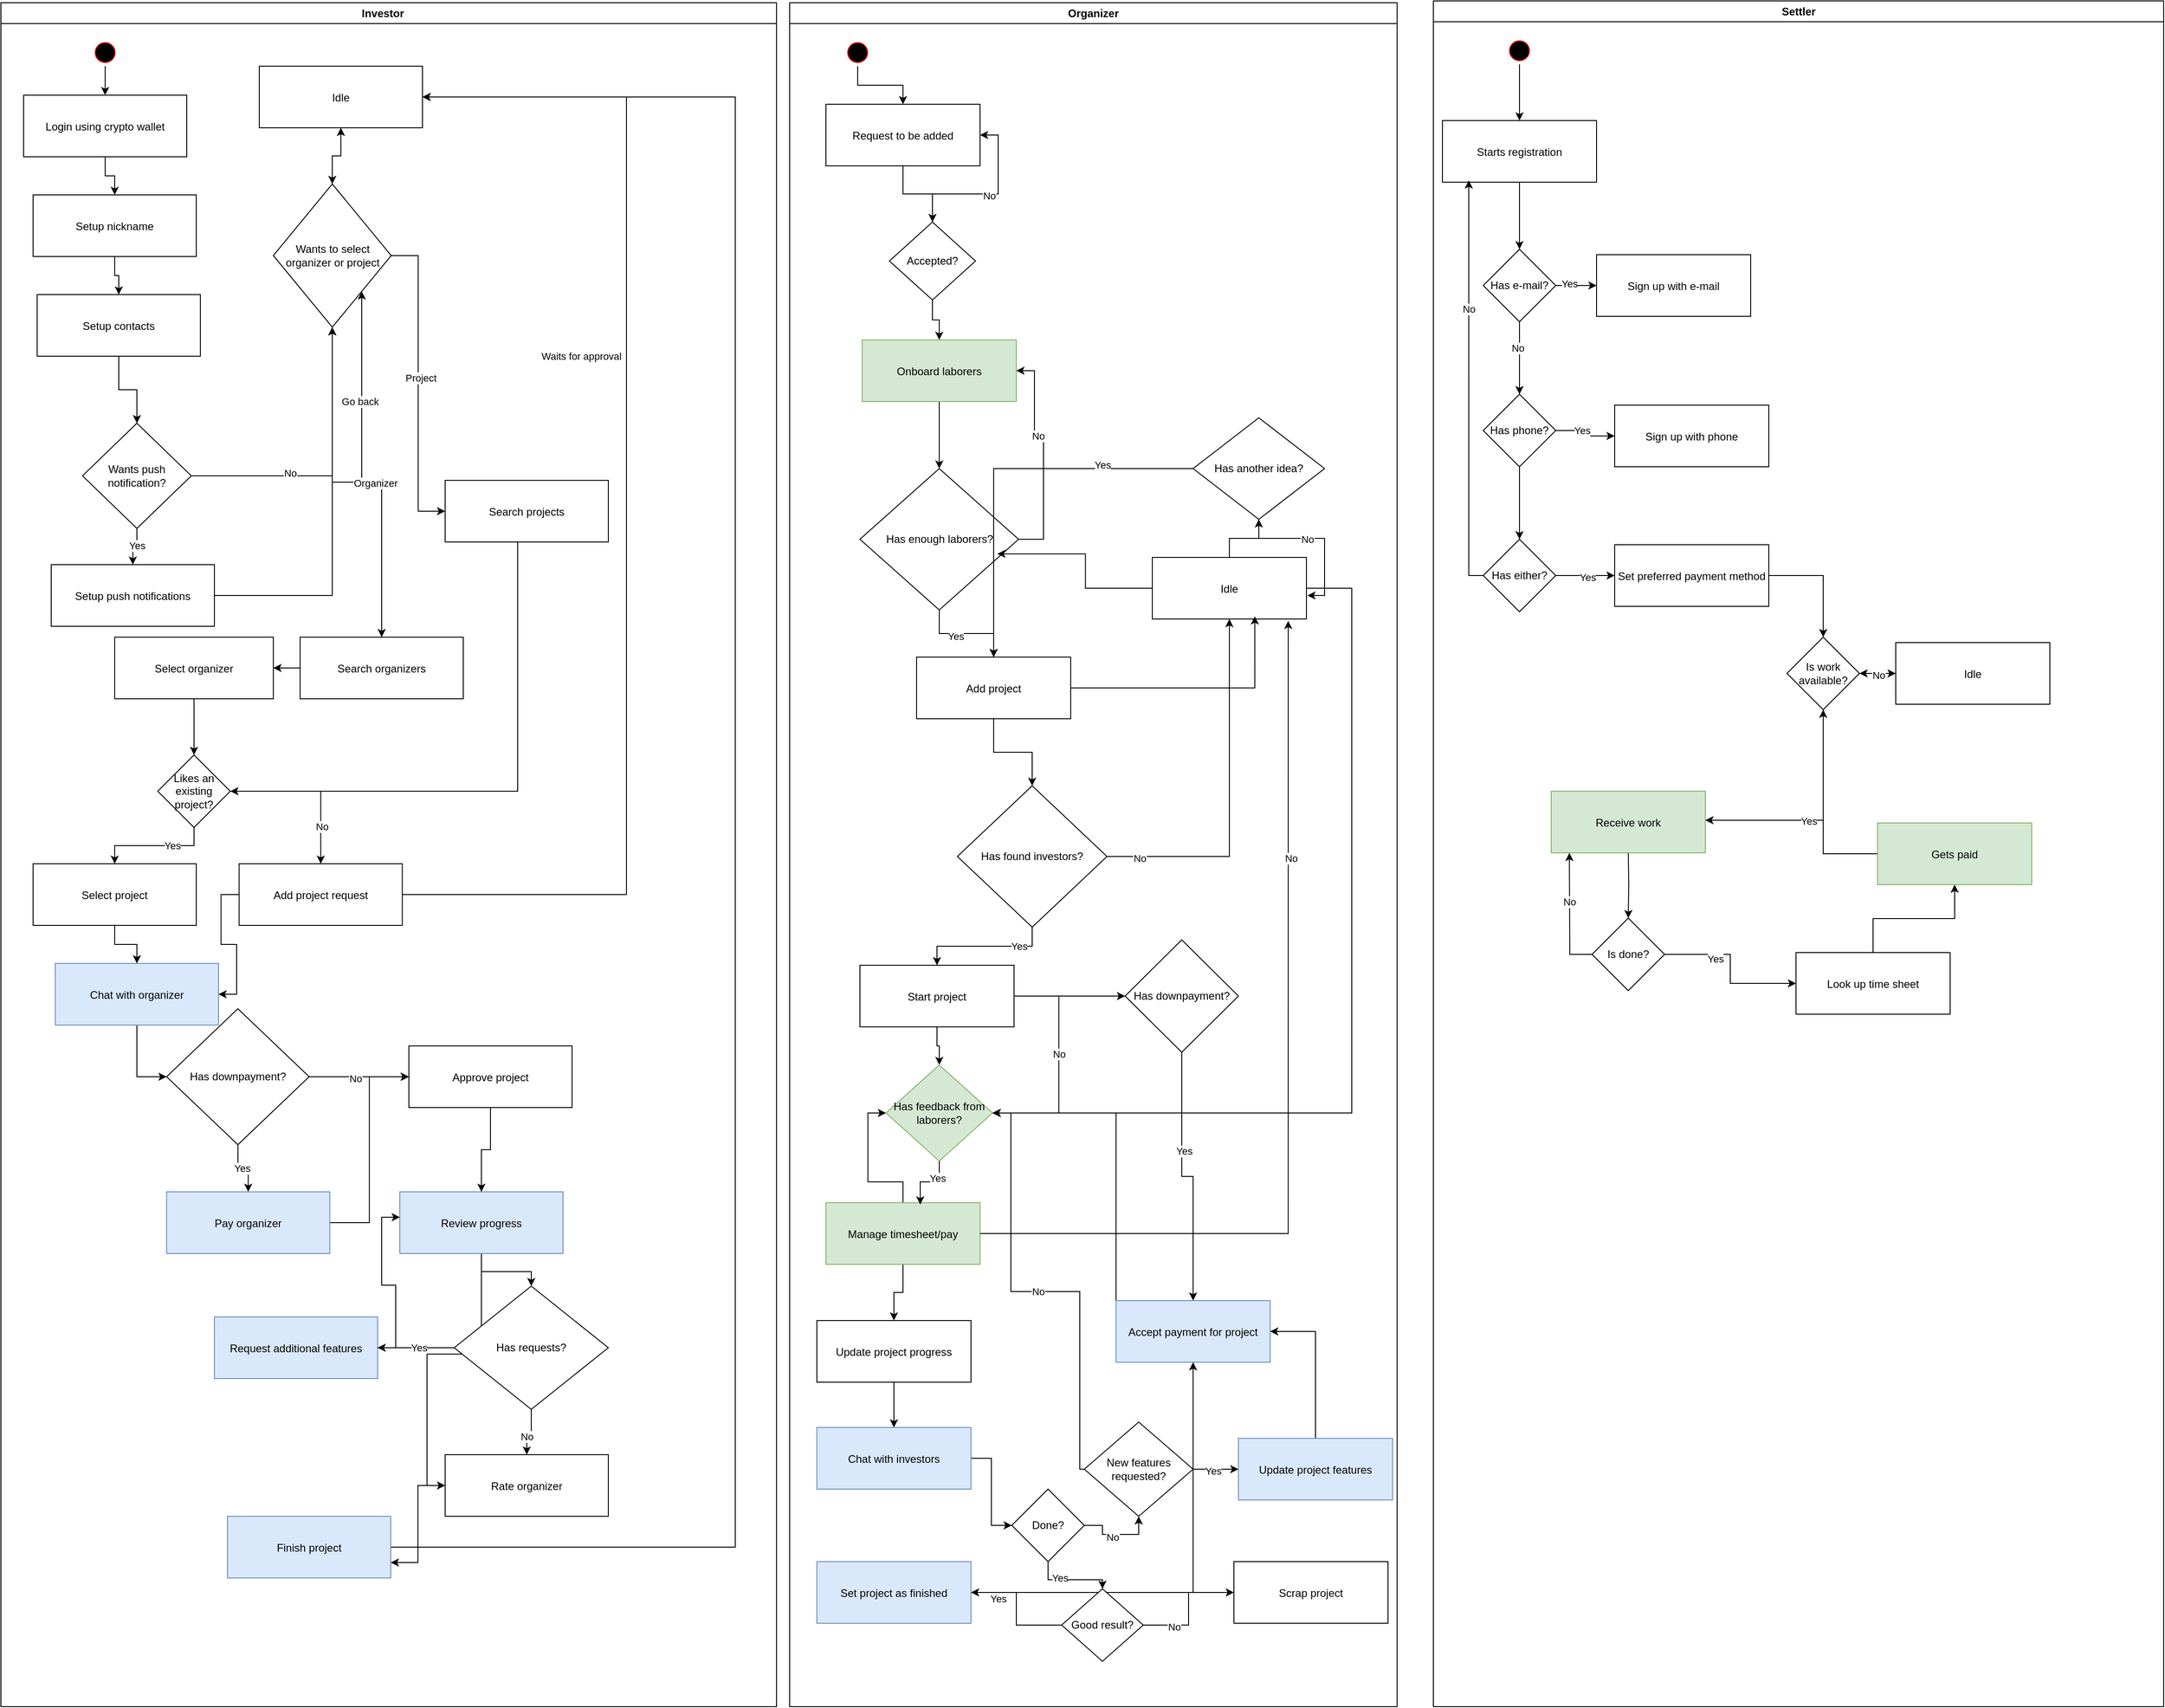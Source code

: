 <mxfile version="24.7.16">
  <diagram name="Page-1" id="e7e014a7-5840-1c2e-5031-d8a46d1fe8dd">
    <mxGraphModel dx="3354" dy="1901" grid="1" gridSize="10" guides="1" tooltips="1" connect="1" arrows="1" fold="1" page="1" pageScale="1" pageWidth="1920" pageHeight="1200" background="none" math="0" shadow="0">
      <root>
        <mxCell id="0" />
        <mxCell id="1" parent="0" />
        <mxCell id="2" value="Investor    " style="swimlane;whiteSpace=wrap" parent="1" vertex="1">
          <mxGeometry x="40" y="130" width="855.5" height="1880" as="geometry" />
        </mxCell>
        <mxCell id="VlkPv9jspcL5AIq_9kxq-81" style="edgeStyle=orthogonalEdgeStyle;rounded=0;orthogonalLoop=1;jettySize=auto;html=1;" edge="1" parent="2" source="5" target="VlkPv9jspcL5AIq_9kxq-46">
          <mxGeometry relative="1" as="geometry" />
        </mxCell>
        <mxCell id="5" value="" style="ellipse;shape=startState;fillColor=#000000;strokeColor=#ff0000;" parent="2" vertex="1">
          <mxGeometry x="100" y="40" width="30" height="30" as="geometry" />
        </mxCell>
        <mxCell id="VlkPv9jspcL5AIq_9kxq-82" style="edgeStyle=orthogonalEdgeStyle;rounded=0;orthogonalLoop=1;jettySize=auto;html=1;" edge="1" parent="2" source="VlkPv9jspcL5AIq_9kxq-46" target="VlkPv9jspcL5AIq_9kxq-47">
          <mxGeometry relative="1" as="geometry" />
        </mxCell>
        <mxCell id="VlkPv9jspcL5AIq_9kxq-46" value="Login using crypto wallet" style="" vertex="1" parent="2">
          <mxGeometry x="25" y="102" width="180" height="68" as="geometry" />
        </mxCell>
        <mxCell id="VlkPv9jspcL5AIq_9kxq-83" style="edgeStyle=orthogonalEdgeStyle;rounded=0;orthogonalLoop=1;jettySize=auto;html=1;" edge="1" parent="2" source="VlkPv9jspcL5AIq_9kxq-47" target="VlkPv9jspcL5AIq_9kxq-48">
          <mxGeometry relative="1" as="geometry" />
        </mxCell>
        <mxCell id="VlkPv9jspcL5AIq_9kxq-47" value="Setup nickname" style="" vertex="1" parent="2">
          <mxGeometry x="35.5" y="212" width="180" height="68" as="geometry" />
        </mxCell>
        <mxCell id="VlkPv9jspcL5AIq_9kxq-85" value="" style="edgeStyle=orthogonalEdgeStyle;rounded=0;orthogonalLoop=1;jettySize=auto;html=1;" edge="1" parent="2" source="VlkPv9jspcL5AIq_9kxq-48" target="VlkPv9jspcL5AIq_9kxq-84">
          <mxGeometry relative="1" as="geometry" />
        </mxCell>
        <mxCell id="VlkPv9jspcL5AIq_9kxq-48" value="Setup contacts" style="" vertex="1" parent="2">
          <mxGeometry x="40" y="322" width="180" height="68" as="geometry" />
        </mxCell>
        <mxCell id="VlkPv9jspcL5AIq_9kxq-103" style="edgeStyle=orthogonalEdgeStyle;rounded=0;orthogonalLoop=1;jettySize=auto;html=1;" edge="1" parent="2" source="VlkPv9jspcL5AIq_9kxq-49" target="VlkPv9jspcL5AIq_9kxq-88">
          <mxGeometry relative="1" as="geometry" />
        </mxCell>
        <mxCell id="VlkPv9jspcL5AIq_9kxq-49" value="Setup push notifications" style="" vertex="1" parent="2">
          <mxGeometry x="55.5" y="620" width="180" height="68" as="geometry" />
        </mxCell>
        <mxCell id="VlkPv9jspcL5AIq_9kxq-93" style="edgeStyle=orthogonalEdgeStyle;rounded=0;orthogonalLoop=1;jettySize=auto;html=1;entryX=1;entryY=1;entryDx=0;entryDy=0;" edge="1" parent="2" source="VlkPv9jspcL5AIq_9kxq-50" target="VlkPv9jspcL5AIq_9kxq-88">
          <mxGeometry relative="1" as="geometry" />
        </mxCell>
        <mxCell id="VlkPv9jspcL5AIq_9kxq-94" value="Go back" style="edgeLabel;html=1;align=center;verticalAlign=middle;resizable=0;points=[];" vertex="1" connectable="0" parent="VlkPv9jspcL5AIq_9kxq-93">
          <mxGeometry x="0.402" y="3" relative="1" as="geometry">
            <mxPoint x="1" y="1" as="offset" />
          </mxGeometry>
        </mxCell>
        <mxCell id="VlkPv9jspcL5AIq_9kxq-97" style="edgeStyle=orthogonalEdgeStyle;rounded=0;orthogonalLoop=1;jettySize=auto;html=1;" edge="1" parent="2" source="VlkPv9jspcL5AIq_9kxq-50" target="VlkPv9jspcL5AIq_9kxq-51">
          <mxGeometry relative="1" as="geometry" />
        </mxCell>
        <mxCell id="VlkPv9jspcL5AIq_9kxq-50" value="Search organizers" style="" vertex="1" parent="2">
          <mxGeometry x="330" y="700" width="180" height="68" as="geometry" />
        </mxCell>
        <mxCell id="VlkPv9jspcL5AIq_9kxq-111" value="" style="edgeStyle=orthogonalEdgeStyle;rounded=0;orthogonalLoop=1;jettySize=auto;html=1;" edge="1" parent="2" source="VlkPv9jspcL5AIq_9kxq-51" target="VlkPv9jspcL5AIq_9kxq-110">
          <mxGeometry relative="1" as="geometry" />
        </mxCell>
        <mxCell id="VlkPv9jspcL5AIq_9kxq-51" value="Select organizer" style="" vertex="1" parent="2">
          <mxGeometry x="125.5" y="700" width="175" height="68" as="geometry" />
        </mxCell>
        <mxCell id="VlkPv9jspcL5AIq_9kxq-113" style="edgeStyle=orthogonalEdgeStyle;rounded=0;orthogonalLoop=1;jettySize=auto;html=1;entryX=1;entryY=0.5;entryDx=0;entryDy=0;" edge="1" parent="2" source="VlkPv9jspcL5AIq_9kxq-52" target="VlkPv9jspcL5AIq_9kxq-110">
          <mxGeometry relative="1" as="geometry">
            <Array as="points">
              <mxPoint x="570" y="870" />
            </Array>
          </mxGeometry>
        </mxCell>
        <mxCell id="VlkPv9jspcL5AIq_9kxq-52" value="Search projects" style="" vertex="1" parent="2">
          <mxGeometry x="490" y="527" width="180" height="68" as="geometry" />
        </mxCell>
        <mxCell id="VlkPv9jspcL5AIq_9kxq-118" style="edgeStyle=orthogonalEdgeStyle;rounded=0;orthogonalLoop=1;jettySize=auto;html=1;entryX=1;entryY=0.5;entryDx=0;entryDy=0;" edge="1" parent="2" source="VlkPv9jspcL5AIq_9kxq-53" target="VlkPv9jspcL5AIq_9kxq-107">
          <mxGeometry relative="1" as="geometry">
            <Array as="points">
              <mxPoint x="690" y="984" />
              <mxPoint x="690" y="104" />
            </Array>
          </mxGeometry>
        </mxCell>
        <mxCell id="VlkPv9jspcL5AIq_9kxq-119" value="Waits for approval" style="edgeLabel;html=1;align=center;verticalAlign=middle;resizable=0;points=[];" vertex="1" connectable="0" parent="VlkPv9jspcL5AIq_9kxq-118">
          <mxGeometry x="0.246" y="3" relative="1" as="geometry">
            <mxPoint x="-47" y="1" as="offset" />
          </mxGeometry>
        </mxCell>
        <mxCell id="VlkPv9jspcL5AIq_9kxq-130" style="edgeStyle=orthogonalEdgeStyle;rounded=0;orthogonalLoop=1;jettySize=auto;html=1;entryX=1;entryY=0.5;entryDx=0;entryDy=0;" edge="1" parent="2" source="VlkPv9jspcL5AIq_9kxq-53" target="VlkPv9jspcL5AIq_9kxq-54">
          <mxGeometry relative="1" as="geometry" />
        </mxCell>
        <mxCell id="VlkPv9jspcL5AIq_9kxq-53" value="Add project request" style="" vertex="1" parent="2">
          <mxGeometry x="262.75" y="950" width="180" height="68" as="geometry" />
        </mxCell>
        <mxCell id="VlkPv9jspcL5AIq_9kxq-131" style="edgeStyle=orthogonalEdgeStyle;rounded=0;orthogonalLoop=1;jettySize=auto;html=1;entryX=0;entryY=0.5;entryDx=0;entryDy=0;" edge="1" parent="2" source="VlkPv9jspcL5AIq_9kxq-54" target="VlkPv9jspcL5AIq_9kxq-120">
          <mxGeometry relative="1" as="geometry" />
        </mxCell>
        <mxCell id="VlkPv9jspcL5AIq_9kxq-54" value="Chat with organizer" style="fillColor=#dae8fc;strokeColor=#6c8ebf;" vertex="1" parent="2">
          <mxGeometry x="60" y="1060" width="180" height="68" as="geometry" />
        </mxCell>
        <mxCell id="VlkPv9jspcL5AIq_9kxq-127" style="edgeStyle=orthogonalEdgeStyle;rounded=0;orthogonalLoop=1;jettySize=auto;html=1;entryX=0;entryY=0.5;entryDx=0;entryDy=0;" edge="1" parent="2" source="VlkPv9jspcL5AIq_9kxq-55" target="VlkPv9jspcL5AIq_9kxq-124">
          <mxGeometry relative="1" as="geometry" />
        </mxCell>
        <mxCell id="VlkPv9jspcL5AIq_9kxq-55" value="Pay organizer" style="fillColor=#dae8fc;strokeColor=#6c8ebf;" vertex="1" parent="2">
          <mxGeometry x="182.75" y="1312" width="180" height="68" as="geometry" />
        </mxCell>
        <mxCell id="VlkPv9jspcL5AIq_9kxq-135" value="" style="edgeStyle=orthogonalEdgeStyle;rounded=0;orthogonalLoop=1;jettySize=auto;html=1;" edge="1" parent="2" source="VlkPv9jspcL5AIq_9kxq-56" target="VlkPv9jspcL5AIq_9kxq-134">
          <mxGeometry relative="1" as="geometry" />
        </mxCell>
        <mxCell id="VlkPv9jspcL5AIq_9kxq-143" style="edgeStyle=orthogonalEdgeStyle;rounded=0;orthogonalLoop=1;jettySize=auto;html=1;entryX=0;entryY=0.5;entryDx=0;entryDy=0;" edge="1" parent="2" source="VlkPv9jspcL5AIq_9kxq-56" target="VlkPv9jspcL5AIq_9kxq-57">
          <mxGeometry relative="1" as="geometry" />
        </mxCell>
        <mxCell id="VlkPv9jspcL5AIq_9kxq-56" value="Review progress" style="fillColor=#dae8fc;strokeColor=#6c8ebf;" vertex="1" parent="2">
          <mxGeometry x="440" y="1312" width="180" height="68" as="geometry" />
        </mxCell>
        <mxCell id="VlkPv9jspcL5AIq_9kxq-145" style="edgeStyle=orthogonalEdgeStyle;rounded=0;orthogonalLoop=1;jettySize=auto;html=1;entryX=1;entryY=0.75;entryDx=0;entryDy=0;" edge="1" parent="2" source="VlkPv9jspcL5AIq_9kxq-57" target="VlkPv9jspcL5AIq_9kxq-144">
          <mxGeometry relative="1" as="geometry" />
        </mxCell>
        <mxCell id="VlkPv9jspcL5AIq_9kxq-57" value="Rate organizer" style="" vertex="1" parent="2">
          <mxGeometry x="490" y="1602" width="180" height="68" as="geometry" />
        </mxCell>
        <mxCell id="VlkPv9jspcL5AIq_9kxq-129" style="edgeStyle=orthogonalEdgeStyle;rounded=0;orthogonalLoop=1;jettySize=auto;html=1;" edge="1" parent="2" source="VlkPv9jspcL5AIq_9kxq-58" target="VlkPv9jspcL5AIq_9kxq-54">
          <mxGeometry relative="1" as="geometry" />
        </mxCell>
        <mxCell id="VlkPv9jspcL5AIq_9kxq-58" value="Select project" style="" vertex="1" parent="2">
          <mxGeometry x="35.5" y="950" width="180" height="68" as="geometry" />
        </mxCell>
        <mxCell id="VlkPv9jspcL5AIq_9kxq-59" value="Request additional features" style="fillColor=#dae8fc;strokeColor=#6c8ebf;" vertex="1" parent="2">
          <mxGeometry x="235.5" y="1450" width="180" height="68" as="geometry" />
        </mxCell>
        <mxCell id="VlkPv9jspcL5AIq_9kxq-86" style="edgeStyle=orthogonalEdgeStyle;rounded=0;orthogonalLoop=1;jettySize=auto;html=1;" edge="1" parent="2" source="VlkPv9jspcL5AIq_9kxq-84" target="VlkPv9jspcL5AIq_9kxq-49">
          <mxGeometry relative="1" as="geometry" />
        </mxCell>
        <mxCell id="VlkPv9jspcL5AIq_9kxq-87" value="Yes" style="edgeLabel;html=1;align=center;verticalAlign=middle;resizable=0;points=[];" vertex="1" connectable="0" parent="VlkPv9jspcL5AIq_9kxq-86">
          <mxGeometry x="-0.146" relative="1" as="geometry">
            <mxPoint as="offset" />
          </mxGeometry>
        </mxCell>
        <mxCell id="VlkPv9jspcL5AIq_9kxq-89" value="" style="edgeStyle=orthogonalEdgeStyle;rounded=0;orthogonalLoop=1;jettySize=auto;html=1;" edge="1" parent="2" source="VlkPv9jspcL5AIq_9kxq-84" target="VlkPv9jspcL5AIq_9kxq-88">
          <mxGeometry relative="1" as="geometry" />
        </mxCell>
        <mxCell id="VlkPv9jspcL5AIq_9kxq-90" value="No" style="edgeLabel;html=1;align=center;verticalAlign=middle;resizable=0;points=[];" vertex="1" connectable="0" parent="VlkPv9jspcL5AIq_9kxq-89">
          <mxGeometry x="-0.32" y="3" relative="1" as="geometry">
            <mxPoint as="offset" />
          </mxGeometry>
        </mxCell>
        <mxCell id="VlkPv9jspcL5AIq_9kxq-84" value="Wants push notification?" style="rhombus;whiteSpace=wrap;html=1;" vertex="1" parent="2">
          <mxGeometry x="90" y="464" width="120" height="116" as="geometry" />
        </mxCell>
        <mxCell id="VlkPv9jspcL5AIq_9kxq-91" style="edgeStyle=orthogonalEdgeStyle;rounded=0;orthogonalLoop=1;jettySize=auto;html=1;" edge="1" parent="2" source="VlkPv9jspcL5AIq_9kxq-88" target="VlkPv9jspcL5AIq_9kxq-50">
          <mxGeometry relative="1" as="geometry" />
        </mxCell>
        <mxCell id="VlkPv9jspcL5AIq_9kxq-92" value="Organizer" style="edgeLabel;html=1;align=center;verticalAlign=middle;resizable=0;points=[];" vertex="1" connectable="0" parent="VlkPv9jspcL5AIq_9kxq-91">
          <mxGeometry x="0.1" y="-1" relative="1" as="geometry">
            <mxPoint as="offset" />
          </mxGeometry>
        </mxCell>
        <mxCell id="VlkPv9jspcL5AIq_9kxq-95" style="edgeStyle=orthogonalEdgeStyle;rounded=0;orthogonalLoop=1;jettySize=auto;html=1;entryX=0;entryY=0.5;entryDx=0;entryDy=0;" edge="1" parent="2" source="VlkPv9jspcL5AIq_9kxq-88" target="VlkPv9jspcL5AIq_9kxq-52">
          <mxGeometry relative="1" as="geometry" />
        </mxCell>
        <mxCell id="VlkPv9jspcL5AIq_9kxq-96" value="Project" style="edgeLabel;html=1;align=center;verticalAlign=middle;resizable=0;points=[];" vertex="1" connectable="0" parent="VlkPv9jspcL5AIq_9kxq-95">
          <mxGeometry x="-0.04" y="2" relative="1" as="geometry">
            <mxPoint as="offset" />
          </mxGeometry>
        </mxCell>
        <mxCell id="VlkPv9jspcL5AIq_9kxq-108" style="edgeStyle=orthogonalEdgeStyle;rounded=0;orthogonalLoop=1;jettySize=auto;html=1;entryX=0.5;entryY=1;entryDx=0;entryDy=0;" edge="1" parent="2" source="VlkPv9jspcL5AIq_9kxq-88" target="VlkPv9jspcL5AIq_9kxq-107">
          <mxGeometry relative="1" as="geometry" />
        </mxCell>
        <mxCell id="VlkPv9jspcL5AIq_9kxq-88" value="Wants to select organizer or project" style="rhombus;whiteSpace=wrap;html=1;" vertex="1" parent="2">
          <mxGeometry x="300.5" y="200" width="130" height="158" as="geometry" />
        </mxCell>
        <mxCell id="VlkPv9jspcL5AIq_9kxq-109" style="edgeStyle=orthogonalEdgeStyle;rounded=0;orthogonalLoop=1;jettySize=auto;html=1;entryX=0.5;entryY=0;entryDx=0;entryDy=0;" edge="1" parent="2" source="VlkPv9jspcL5AIq_9kxq-107" target="VlkPv9jspcL5AIq_9kxq-88">
          <mxGeometry relative="1" as="geometry" />
        </mxCell>
        <mxCell id="VlkPv9jspcL5AIq_9kxq-107" value="Idle" style="" vertex="1" parent="2">
          <mxGeometry x="285" y="70" width="180" height="68" as="geometry" />
        </mxCell>
        <mxCell id="VlkPv9jspcL5AIq_9kxq-114" style="edgeStyle=orthogonalEdgeStyle;rounded=0;orthogonalLoop=1;jettySize=auto;html=1;" edge="1" parent="2" source="VlkPv9jspcL5AIq_9kxq-110" target="VlkPv9jspcL5AIq_9kxq-53">
          <mxGeometry relative="1" as="geometry" />
        </mxCell>
        <mxCell id="VlkPv9jspcL5AIq_9kxq-115" value="No" style="edgeLabel;html=1;align=center;verticalAlign=middle;resizable=0;points=[];" vertex="1" connectable="0" parent="VlkPv9jspcL5AIq_9kxq-114">
          <mxGeometry x="0.544" y="1" relative="1" as="geometry">
            <mxPoint as="offset" />
          </mxGeometry>
        </mxCell>
        <mxCell id="VlkPv9jspcL5AIq_9kxq-116" style="edgeStyle=orthogonalEdgeStyle;rounded=0;orthogonalLoop=1;jettySize=auto;html=1;" edge="1" parent="2" source="VlkPv9jspcL5AIq_9kxq-110" target="VlkPv9jspcL5AIq_9kxq-58">
          <mxGeometry relative="1" as="geometry" />
        </mxCell>
        <mxCell id="VlkPv9jspcL5AIq_9kxq-117" value="Yes" style="edgeLabel;html=1;align=center;verticalAlign=middle;resizable=0;points=[];" vertex="1" connectable="0" parent="VlkPv9jspcL5AIq_9kxq-116">
          <mxGeometry x="-0.31" relative="1" as="geometry">
            <mxPoint as="offset" />
          </mxGeometry>
        </mxCell>
        <mxCell id="VlkPv9jspcL5AIq_9kxq-110" value="Likes an existing project?" style="rhombus;whiteSpace=wrap;html=1;" vertex="1" parent="2">
          <mxGeometry x="173" y="830" width="80" height="80" as="geometry" />
        </mxCell>
        <mxCell id="VlkPv9jspcL5AIq_9kxq-122" style="edgeStyle=orthogonalEdgeStyle;rounded=0;orthogonalLoop=1;jettySize=auto;html=1;" edge="1" parent="2" source="VlkPv9jspcL5AIq_9kxq-120" target="VlkPv9jspcL5AIq_9kxq-55">
          <mxGeometry relative="1" as="geometry" />
        </mxCell>
        <mxCell id="VlkPv9jspcL5AIq_9kxq-123" value="Yes" style="edgeLabel;html=1;align=center;verticalAlign=middle;resizable=0;points=[];" vertex="1" connectable="0" parent="VlkPv9jspcL5AIq_9kxq-122">
          <mxGeometry x="-0.034" relative="1" as="geometry">
            <mxPoint as="offset" />
          </mxGeometry>
        </mxCell>
        <mxCell id="VlkPv9jspcL5AIq_9kxq-125" style="edgeStyle=orthogonalEdgeStyle;rounded=0;orthogonalLoop=1;jettySize=auto;html=1;" edge="1" parent="2" source="VlkPv9jspcL5AIq_9kxq-120" target="VlkPv9jspcL5AIq_9kxq-124">
          <mxGeometry relative="1" as="geometry" />
        </mxCell>
        <mxCell id="VlkPv9jspcL5AIq_9kxq-126" value="No" style="edgeLabel;html=1;align=center;verticalAlign=middle;resizable=0;points=[];" vertex="1" connectable="0" parent="VlkPv9jspcL5AIq_9kxq-125">
          <mxGeometry x="-0.075" y="-2" relative="1" as="geometry">
            <mxPoint as="offset" />
          </mxGeometry>
        </mxCell>
        <mxCell id="VlkPv9jspcL5AIq_9kxq-120" value="Has downpayment?" style="rhombus;whiteSpace=wrap;html=1;" vertex="1" parent="2">
          <mxGeometry x="182.75" y="1110" width="157.25" height="150" as="geometry" />
        </mxCell>
        <mxCell id="VlkPv9jspcL5AIq_9kxq-128" style="edgeStyle=orthogonalEdgeStyle;rounded=0;orthogonalLoop=1;jettySize=auto;html=1;entryX=0.5;entryY=0;entryDx=0;entryDy=0;" edge="1" parent="2" source="VlkPv9jspcL5AIq_9kxq-124" target="VlkPv9jspcL5AIq_9kxq-56">
          <mxGeometry relative="1" as="geometry" />
        </mxCell>
        <mxCell id="VlkPv9jspcL5AIq_9kxq-124" value="Approve project" style="" vertex="1" parent="2">
          <mxGeometry x="450" y="1151" width="180" height="68" as="geometry" />
        </mxCell>
        <mxCell id="VlkPv9jspcL5AIq_9kxq-136" style="edgeStyle=orthogonalEdgeStyle;rounded=0;orthogonalLoop=1;jettySize=auto;html=1;" edge="1" parent="2" source="VlkPv9jspcL5AIq_9kxq-134" target="VlkPv9jspcL5AIq_9kxq-59">
          <mxGeometry relative="1" as="geometry" />
        </mxCell>
        <mxCell id="VlkPv9jspcL5AIq_9kxq-137" value="Yes" style="edgeLabel;html=1;align=center;verticalAlign=middle;resizable=0;points=[];" vertex="1" connectable="0" parent="VlkPv9jspcL5AIq_9kxq-136">
          <mxGeometry x="-0.061" relative="1" as="geometry">
            <mxPoint as="offset" />
          </mxGeometry>
        </mxCell>
        <mxCell id="VlkPv9jspcL5AIq_9kxq-141" style="edgeStyle=orthogonalEdgeStyle;rounded=0;orthogonalLoop=1;jettySize=auto;html=1;" edge="1" parent="2" source="VlkPv9jspcL5AIq_9kxq-134" target="VlkPv9jspcL5AIq_9kxq-57">
          <mxGeometry relative="1" as="geometry" />
        </mxCell>
        <mxCell id="VlkPv9jspcL5AIq_9kxq-142" value="No" style="edgeLabel;html=1;align=center;verticalAlign=middle;resizable=0;points=[];" vertex="1" connectable="0" parent="VlkPv9jspcL5AIq_9kxq-141">
          <mxGeometry x="0.273" relative="1" as="geometry">
            <mxPoint as="offset" />
          </mxGeometry>
        </mxCell>
        <mxCell id="VlkPv9jspcL5AIq_9kxq-134" value="Has requests?" style="rhombus;whiteSpace=wrap;html=1;" vertex="1" parent="2">
          <mxGeometry x="500" y="1416" width="170" height="136" as="geometry" />
        </mxCell>
        <mxCell id="VlkPv9jspcL5AIq_9kxq-138" style="edgeStyle=orthogonalEdgeStyle;rounded=0;orthogonalLoop=1;jettySize=auto;html=1;entryX=0;entryY=0.412;entryDx=0;entryDy=0;entryPerimeter=0;" edge="1" parent="2" source="VlkPv9jspcL5AIq_9kxq-59" target="VlkPv9jspcL5AIq_9kxq-56">
          <mxGeometry relative="1" as="geometry" />
        </mxCell>
        <mxCell id="VlkPv9jspcL5AIq_9kxq-147" style="edgeStyle=orthogonalEdgeStyle;rounded=0;orthogonalLoop=1;jettySize=auto;html=1;entryX=1;entryY=0.5;entryDx=0;entryDy=0;" edge="1" parent="2" source="VlkPv9jspcL5AIq_9kxq-144" target="VlkPv9jspcL5AIq_9kxq-107">
          <mxGeometry relative="1" as="geometry">
            <Array as="points">
              <mxPoint x="810" y="1704" />
              <mxPoint x="810" y="104" />
            </Array>
          </mxGeometry>
        </mxCell>
        <mxCell id="VlkPv9jspcL5AIq_9kxq-144" value="Finish project" style="fillColor=#dae8fc;strokeColor=#6c8ebf;" vertex="1" parent="2">
          <mxGeometry x="250" y="1670" width="180" height="68" as="geometry" />
        </mxCell>
        <mxCell id="3" value="Organizer" style="swimlane;whiteSpace=wrap" parent="1" vertex="1">
          <mxGeometry x="910" y="130" width="670" height="1880" as="geometry" />
        </mxCell>
        <mxCell id="VlkPv9jspcL5AIq_9kxq-148" style="edgeStyle=orthogonalEdgeStyle;rounded=0;orthogonalLoop=1;jettySize=auto;html=1;" edge="1" parent="3" source="13" target="VlkPv9jspcL5AIq_9kxq-61">
          <mxGeometry relative="1" as="geometry" />
        </mxCell>
        <mxCell id="13" value="" style="ellipse;shape=startState;fillColor=#000000;strokeColor=#ff0000;" parent="3" vertex="1">
          <mxGeometry x="60" y="40" width="30" height="30" as="geometry" />
        </mxCell>
        <mxCell id="VlkPv9jspcL5AIq_9kxq-150" value="" style="edgeStyle=orthogonalEdgeStyle;rounded=0;orthogonalLoop=1;jettySize=auto;html=1;" edge="1" parent="3" source="VlkPv9jspcL5AIq_9kxq-61" target="VlkPv9jspcL5AIq_9kxq-149">
          <mxGeometry relative="1" as="geometry" />
        </mxCell>
        <mxCell id="VlkPv9jspcL5AIq_9kxq-61" value="Request to be added" style="" vertex="1" parent="3">
          <mxGeometry x="40" y="112" width="170" height="68" as="geometry" />
        </mxCell>
        <mxCell id="VlkPv9jspcL5AIq_9kxq-179" value="" style="edgeStyle=orthogonalEdgeStyle;rounded=0;orthogonalLoop=1;jettySize=auto;html=1;" edge="1" parent="3" source="VlkPv9jspcL5AIq_9kxq-63" target="VlkPv9jspcL5AIq_9kxq-178">
          <mxGeometry relative="1" as="geometry" />
        </mxCell>
        <mxCell id="VlkPv9jspcL5AIq_9kxq-63" value="Add project" style="" vertex="1" parent="3">
          <mxGeometry x="140" y="722" width="170" height="68" as="geometry" />
        </mxCell>
        <mxCell id="VlkPv9jspcL5AIq_9kxq-194" style="edgeStyle=orthogonalEdgeStyle;rounded=0;orthogonalLoop=1;jettySize=auto;html=1;entryX=0;entryY=0.5;entryDx=0;entryDy=0;" edge="1" parent="3" source="VlkPv9jspcL5AIq_9kxq-65" target="VlkPv9jspcL5AIq_9kxq-190">
          <mxGeometry relative="1" as="geometry" />
        </mxCell>
        <mxCell id="VlkPv9jspcL5AIq_9kxq-205" style="edgeStyle=orthogonalEdgeStyle;rounded=0;orthogonalLoop=1;jettySize=auto;html=1;" edge="1" parent="3" source="VlkPv9jspcL5AIq_9kxq-65" target="VlkPv9jspcL5AIq_9kxq-68">
          <mxGeometry relative="1" as="geometry" />
        </mxCell>
        <mxCell id="VlkPv9jspcL5AIq_9kxq-65" value="Manage timesheet/pay" style="fillColor=#d5e8d4;strokeColor=#82b366;" vertex="1" parent="3">
          <mxGeometry x="40" y="1324" width="170" height="68" as="geometry" />
        </mxCell>
        <mxCell id="VlkPv9jspcL5AIq_9kxq-275" style="edgeStyle=orthogonalEdgeStyle;rounded=0;orthogonalLoop=1;jettySize=auto;html=1;entryX=1;entryY=0.5;entryDx=0;entryDy=0;" edge="1" parent="3" source="VlkPv9jspcL5AIq_9kxq-66" target="VlkPv9jspcL5AIq_9kxq-69">
          <mxGeometry relative="1" as="geometry" />
        </mxCell>
        <mxCell id="VlkPv9jspcL5AIq_9kxq-66" value="Update project features" style="fillColor=#dae8fc;strokeColor=#6c8ebf;" vertex="1" parent="3">
          <mxGeometry x="495" y="1584" width="170" height="68" as="geometry" />
        </mxCell>
        <mxCell id="VlkPv9jspcL5AIq_9kxq-165" value="" style="edgeStyle=orthogonalEdgeStyle;rounded=0;orthogonalLoop=1;jettySize=auto;html=1;" edge="1" parent="3" source="VlkPv9jspcL5AIq_9kxq-67" target="VlkPv9jspcL5AIq_9kxq-164">
          <mxGeometry relative="1" as="geometry" />
        </mxCell>
        <mxCell id="VlkPv9jspcL5AIq_9kxq-67" value="Onboard laborers" style="fillColor=#d5e8d4;strokeColor=#82b366;" vertex="1" parent="3">
          <mxGeometry x="80" y="372" width="170" height="68" as="geometry" />
        </mxCell>
        <mxCell id="VlkPv9jspcL5AIq_9kxq-207" style="edgeStyle=orthogonalEdgeStyle;rounded=0;orthogonalLoop=1;jettySize=auto;html=1;" edge="1" parent="3" source="VlkPv9jspcL5AIq_9kxq-68" target="VlkPv9jspcL5AIq_9kxq-206">
          <mxGeometry relative="1" as="geometry" />
        </mxCell>
        <mxCell id="VlkPv9jspcL5AIq_9kxq-68" value="Update project progress" style="" vertex="1" parent="3">
          <mxGeometry x="30" y="1454" width="170" height="68" as="geometry" />
        </mxCell>
        <mxCell id="VlkPv9jspcL5AIq_9kxq-202" style="edgeStyle=orthogonalEdgeStyle;rounded=0;orthogonalLoop=1;jettySize=auto;html=1;entryX=1;entryY=0.5;entryDx=0;entryDy=0;" edge="1" parent="3" source="VlkPv9jspcL5AIq_9kxq-69" target="VlkPv9jspcL5AIq_9kxq-190">
          <mxGeometry relative="1" as="geometry">
            <Array as="points">
              <mxPoint x="360" y="1225" />
            </Array>
          </mxGeometry>
        </mxCell>
        <mxCell id="VlkPv9jspcL5AIq_9kxq-69" value="Accept payment for project" style="fillColor=#dae8fc;strokeColor=#6c8ebf;" vertex="1" parent="3">
          <mxGeometry x="360" y="1432" width="170" height="68" as="geometry" />
        </mxCell>
        <mxCell id="VlkPv9jspcL5AIq_9kxq-274" style="edgeStyle=orthogonalEdgeStyle;rounded=0;orthogonalLoop=1;jettySize=auto;html=1;entryX=0.5;entryY=1;entryDx=0;entryDy=0;" edge="1" parent="3" source="VlkPv9jspcL5AIq_9kxq-70" target="VlkPv9jspcL5AIq_9kxq-69">
          <mxGeometry relative="1" as="geometry" />
        </mxCell>
        <mxCell id="VlkPv9jspcL5AIq_9kxq-70" value="Set project as finished" style="fillColor=#dae8fc;strokeColor=#6c8ebf;" vertex="1" parent="3">
          <mxGeometry x="30" y="1720" width="170" height="68" as="geometry" />
        </mxCell>
        <mxCell id="VlkPv9jspcL5AIq_9kxq-71" value="Scrap project" style="" vertex="1" parent="3">
          <mxGeometry x="490" y="1720" width="170" height="68" as="geometry" />
        </mxCell>
        <mxCell id="VlkPv9jspcL5AIq_9kxq-152" style="edgeStyle=orthogonalEdgeStyle;rounded=0;orthogonalLoop=1;jettySize=auto;html=1;entryX=1;entryY=0.5;entryDx=0;entryDy=0;" edge="1" parent="3" source="VlkPv9jspcL5AIq_9kxq-149" target="VlkPv9jspcL5AIq_9kxq-61">
          <mxGeometry relative="1" as="geometry" />
        </mxCell>
        <mxCell id="VlkPv9jspcL5AIq_9kxq-153" value="No" style="edgeLabel;html=1;align=center;verticalAlign=middle;resizable=0;points=[];" vertex="1" connectable="0" parent="VlkPv9jspcL5AIq_9kxq-152">
          <mxGeometry x="-0.02" y="-2" relative="1" as="geometry">
            <mxPoint x="1" as="offset" />
          </mxGeometry>
        </mxCell>
        <mxCell id="VlkPv9jspcL5AIq_9kxq-185" style="edgeStyle=orthogonalEdgeStyle;rounded=0;orthogonalLoop=1;jettySize=auto;html=1;" edge="1" parent="3" source="VlkPv9jspcL5AIq_9kxq-149" target="VlkPv9jspcL5AIq_9kxq-67">
          <mxGeometry relative="1" as="geometry" />
        </mxCell>
        <mxCell id="VlkPv9jspcL5AIq_9kxq-149" value="&lt;div&gt;Accepted?&lt;/div&gt;" style="rhombus;whiteSpace=wrap;html=1;" vertex="1" parent="3">
          <mxGeometry x="110" y="242" width="95" height="86" as="geometry" />
        </mxCell>
        <mxCell id="VlkPv9jspcL5AIq_9kxq-172" value="" style="edgeStyle=orthogonalEdgeStyle;rounded=0;orthogonalLoop=1;jettySize=auto;html=1;" edge="1" parent="3" source="VlkPv9jspcL5AIq_9kxq-154" target="VlkPv9jspcL5AIq_9kxq-171">
          <mxGeometry relative="1" as="geometry" />
        </mxCell>
        <mxCell id="VlkPv9jspcL5AIq_9kxq-197" style="edgeStyle=orthogonalEdgeStyle;rounded=0;orthogonalLoop=1;jettySize=auto;html=1;entryX=1;entryY=0.5;entryDx=0;entryDy=0;" edge="1" parent="3" source="VlkPv9jspcL5AIq_9kxq-154" target="VlkPv9jspcL5AIq_9kxq-190">
          <mxGeometry relative="1" as="geometry">
            <Array as="points">
              <mxPoint x="620" y="646" />
              <mxPoint x="620" y="1225" />
            </Array>
          </mxGeometry>
        </mxCell>
        <mxCell id="VlkPv9jspcL5AIq_9kxq-154" value="Idle" style="" vertex="1" parent="3">
          <mxGeometry x="400" y="612" width="170" height="68" as="geometry" />
        </mxCell>
        <mxCell id="VlkPv9jspcL5AIq_9kxq-166" style="edgeStyle=orthogonalEdgeStyle;rounded=0;orthogonalLoop=1;jettySize=auto;html=1;" edge="1" parent="3" source="VlkPv9jspcL5AIq_9kxq-164" target="VlkPv9jspcL5AIq_9kxq-63">
          <mxGeometry relative="1" as="geometry" />
        </mxCell>
        <mxCell id="VlkPv9jspcL5AIq_9kxq-167" value="Yes" style="edgeLabel;html=1;align=center;verticalAlign=middle;resizable=0;points=[];" vertex="1" connectable="0" parent="VlkPv9jspcL5AIq_9kxq-166">
          <mxGeometry x="-0.194" y="-3" relative="1" as="geometry">
            <mxPoint x="-1" as="offset" />
          </mxGeometry>
        </mxCell>
        <mxCell id="VlkPv9jspcL5AIq_9kxq-168" style="edgeStyle=orthogonalEdgeStyle;rounded=0;orthogonalLoop=1;jettySize=auto;html=1;entryX=1;entryY=0.5;entryDx=0;entryDy=0;exitX=1;exitY=0.5;exitDx=0;exitDy=0;" edge="1" parent="3" source="VlkPv9jspcL5AIq_9kxq-164" target="VlkPv9jspcL5AIq_9kxq-67">
          <mxGeometry relative="1" as="geometry">
            <Array as="points">
              <mxPoint x="280" y="592" />
              <mxPoint x="280" y="477" />
              <mxPoint x="270" y="477" />
              <mxPoint x="270" y="406" />
            </Array>
          </mxGeometry>
        </mxCell>
        <mxCell id="VlkPv9jspcL5AIq_9kxq-169" value="No" style="edgeLabel;html=1;align=center;verticalAlign=middle;resizable=0;points=[];" vertex="1" connectable="0" parent="VlkPv9jspcL5AIq_9kxq-168">
          <mxGeometry x="0.224" y="1" relative="1" as="geometry">
            <mxPoint as="offset" />
          </mxGeometry>
        </mxCell>
        <mxCell id="VlkPv9jspcL5AIq_9kxq-164" value="Has enough laborers?" style="rhombus;whiteSpace=wrap;html=1;" vertex="1" parent="3">
          <mxGeometry x="77.5" y="514" width="175" height="156" as="geometry" />
        </mxCell>
        <mxCell id="VlkPv9jspcL5AIq_9kxq-170" style="edgeStyle=orthogonalEdgeStyle;rounded=0;orthogonalLoop=1;jettySize=auto;html=1;entryX=0.665;entryY=0.956;entryDx=0;entryDy=0;entryPerimeter=0;" edge="1" parent="3" source="VlkPv9jspcL5AIq_9kxq-63" target="VlkPv9jspcL5AIq_9kxq-154">
          <mxGeometry relative="1" as="geometry" />
        </mxCell>
        <mxCell id="VlkPv9jspcL5AIq_9kxq-173" style="edgeStyle=orthogonalEdgeStyle;rounded=0;orthogonalLoop=1;jettySize=auto;html=1;" edge="1" parent="3" source="VlkPv9jspcL5AIq_9kxq-171" target="VlkPv9jspcL5AIq_9kxq-63">
          <mxGeometry relative="1" as="geometry" />
        </mxCell>
        <mxCell id="VlkPv9jspcL5AIq_9kxq-174" value="Yes" style="edgeLabel;html=1;align=center;verticalAlign=middle;resizable=0;points=[];" vertex="1" connectable="0" parent="VlkPv9jspcL5AIq_9kxq-173">
          <mxGeometry x="-0.533" y="-4" relative="1" as="geometry">
            <mxPoint as="offset" />
          </mxGeometry>
        </mxCell>
        <mxCell id="VlkPv9jspcL5AIq_9kxq-171" value="Has another idea?" style="rhombus;whiteSpace=wrap;html=1;" vertex="1" parent="3">
          <mxGeometry x="445" y="458" width="145" height="112" as="geometry" />
        </mxCell>
        <mxCell id="VlkPv9jspcL5AIq_9kxq-175" style="edgeStyle=orthogonalEdgeStyle;rounded=0;orthogonalLoop=1;jettySize=auto;html=1;entryX=1.006;entryY=0.618;entryDx=0;entryDy=0;entryPerimeter=0;" edge="1" parent="3" source="VlkPv9jspcL5AIq_9kxq-171" target="VlkPv9jspcL5AIq_9kxq-154">
          <mxGeometry relative="1" as="geometry" />
        </mxCell>
        <mxCell id="VlkPv9jspcL5AIq_9kxq-176" value="No" style="edgeLabel;html=1;align=center;verticalAlign=middle;resizable=0;points=[];" vertex="1" connectable="0" parent="VlkPv9jspcL5AIq_9kxq-175">
          <mxGeometry x="-0.162" y="-1" relative="1" as="geometry">
            <mxPoint x="1" as="offset" />
          </mxGeometry>
        </mxCell>
        <mxCell id="VlkPv9jspcL5AIq_9kxq-177" style="edgeStyle=orthogonalEdgeStyle;rounded=0;orthogonalLoop=1;jettySize=auto;html=1;entryX=0.866;entryY=0.603;entryDx=0;entryDy=0;entryPerimeter=0;" edge="1" parent="3" source="VlkPv9jspcL5AIq_9kxq-154" target="VlkPv9jspcL5AIq_9kxq-164">
          <mxGeometry relative="1" as="geometry" />
        </mxCell>
        <mxCell id="VlkPv9jspcL5AIq_9kxq-180" style="edgeStyle=orthogonalEdgeStyle;rounded=0;orthogonalLoop=1;jettySize=auto;html=1;" edge="1" parent="3" source="VlkPv9jspcL5AIq_9kxq-178" target="VlkPv9jspcL5AIq_9kxq-154">
          <mxGeometry relative="1" as="geometry" />
        </mxCell>
        <mxCell id="VlkPv9jspcL5AIq_9kxq-181" value="No" style="edgeLabel;html=1;align=center;verticalAlign=middle;resizable=0;points=[];" vertex="1" connectable="0" parent="VlkPv9jspcL5AIq_9kxq-180">
          <mxGeometry x="-0.819" y="-2" relative="1" as="geometry">
            <mxPoint as="offset" />
          </mxGeometry>
        </mxCell>
        <mxCell id="VlkPv9jspcL5AIq_9kxq-187" style="edgeStyle=orthogonalEdgeStyle;rounded=0;orthogonalLoop=1;jettySize=auto;html=1;" edge="1" parent="3" source="VlkPv9jspcL5AIq_9kxq-178" target="VlkPv9jspcL5AIq_9kxq-186">
          <mxGeometry relative="1" as="geometry" />
        </mxCell>
        <mxCell id="VlkPv9jspcL5AIq_9kxq-188" value="Yes" style="edgeLabel;html=1;align=center;verticalAlign=middle;resizable=0;points=[];" vertex="1" connectable="0" parent="VlkPv9jspcL5AIq_9kxq-187">
          <mxGeometry x="-0.503" relative="1" as="geometry">
            <mxPoint x="1" as="offset" />
          </mxGeometry>
        </mxCell>
        <mxCell id="VlkPv9jspcL5AIq_9kxq-178" value="Has found investors?" style="rhombus;whiteSpace=wrap;html=1;" vertex="1" parent="3">
          <mxGeometry x="185" y="864" width="165" height="156" as="geometry" />
        </mxCell>
        <mxCell id="VlkPv9jspcL5AIq_9kxq-191" value="" style="edgeStyle=orthogonalEdgeStyle;rounded=0;orthogonalLoop=1;jettySize=auto;html=1;" edge="1" parent="3" source="VlkPv9jspcL5AIq_9kxq-186" target="VlkPv9jspcL5AIq_9kxq-190">
          <mxGeometry relative="1" as="geometry" />
        </mxCell>
        <mxCell id="VlkPv9jspcL5AIq_9kxq-199" value="" style="edgeStyle=orthogonalEdgeStyle;rounded=0;orthogonalLoop=1;jettySize=auto;html=1;" edge="1" parent="3" source="VlkPv9jspcL5AIq_9kxq-186" target="VlkPv9jspcL5AIq_9kxq-198">
          <mxGeometry relative="1" as="geometry" />
        </mxCell>
        <mxCell id="VlkPv9jspcL5AIq_9kxq-186" value="Start project" style="" vertex="1" parent="3">
          <mxGeometry x="77.5" y="1062" width="170" height="68" as="geometry" />
        </mxCell>
        <mxCell id="VlkPv9jspcL5AIq_9kxq-190" value="Has feedback from laborers?" style="rhombus;whiteSpace=wrap;html=1;fillColor=#d5e8d4;strokeColor=#82b366;" vertex="1" parent="3">
          <mxGeometry x="106.25" y="1172" width="117.5" height="106" as="geometry" />
        </mxCell>
        <mxCell id="VlkPv9jspcL5AIq_9kxq-192" style="edgeStyle=orthogonalEdgeStyle;rounded=0;orthogonalLoop=1;jettySize=auto;html=1;entryX=0.612;entryY=0.029;entryDx=0;entryDy=0;entryPerimeter=0;" edge="1" parent="3" source="VlkPv9jspcL5AIq_9kxq-190" target="VlkPv9jspcL5AIq_9kxq-65">
          <mxGeometry relative="1" as="geometry" />
        </mxCell>
        <mxCell id="VlkPv9jspcL5AIq_9kxq-193" value="Yes" style="edgeLabel;html=1;align=center;verticalAlign=middle;resizable=0;points=[];" vertex="1" connectable="0" parent="VlkPv9jspcL5AIq_9kxq-192">
          <mxGeometry x="-0.457" y="-2" relative="1" as="geometry">
            <mxPoint as="offset" />
          </mxGeometry>
        </mxCell>
        <mxCell id="VlkPv9jspcL5AIq_9kxq-195" style="edgeStyle=orthogonalEdgeStyle;rounded=0;orthogonalLoop=1;jettySize=auto;html=1;entryX=0.882;entryY=1.029;entryDx=0;entryDy=0;entryPerimeter=0;" edge="1" parent="3" source="VlkPv9jspcL5AIq_9kxq-65" target="VlkPv9jspcL5AIq_9kxq-154">
          <mxGeometry relative="1" as="geometry" />
        </mxCell>
        <mxCell id="VlkPv9jspcL5AIq_9kxq-196" value="No" style="edgeLabel;html=1;align=center;verticalAlign=middle;resizable=0;points=[];" vertex="1" connectable="0" parent="VlkPv9jspcL5AIq_9kxq-195">
          <mxGeometry x="0.484" y="-3" relative="1" as="geometry">
            <mxPoint as="offset" />
          </mxGeometry>
        </mxCell>
        <mxCell id="VlkPv9jspcL5AIq_9kxq-200" style="edgeStyle=orthogonalEdgeStyle;rounded=0;orthogonalLoop=1;jettySize=auto;html=1;" edge="1" parent="3" source="VlkPv9jspcL5AIq_9kxq-198" target="VlkPv9jspcL5AIq_9kxq-69">
          <mxGeometry relative="1" as="geometry" />
        </mxCell>
        <mxCell id="VlkPv9jspcL5AIq_9kxq-201" value="Yes" style="edgeLabel;html=1;align=center;verticalAlign=middle;resizable=0;points=[];" vertex="1" connectable="0" parent="VlkPv9jspcL5AIq_9kxq-200">
          <mxGeometry x="-0.238" y="2" relative="1" as="geometry">
            <mxPoint as="offset" />
          </mxGeometry>
        </mxCell>
        <mxCell id="VlkPv9jspcL5AIq_9kxq-203" value="No" style="edgeStyle=orthogonalEdgeStyle;rounded=0;orthogonalLoop=1;jettySize=auto;html=1;entryX=1;entryY=0.5;entryDx=0;entryDy=0;" edge="1" parent="3" source="VlkPv9jspcL5AIq_9kxq-198" target="VlkPv9jspcL5AIq_9kxq-190">
          <mxGeometry relative="1" as="geometry" />
        </mxCell>
        <mxCell id="VlkPv9jspcL5AIq_9kxq-198" value="Has downpayment?" style="rhombus;whiteSpace=wrap;html=1;" vertex="1" parent="3">
          <mxGeometry x="370" y="1034" width="125" height="124" as="geometry" />
        </mxCell>
        <mxCell id="VlkPv9jspcL5AIq_9kxq-217" value="" style="edgeStyle=orthogonalEdgeStyle;rounded=0;orthogonalLoop=1;jettySize=auto;html=1;" edge="1" parent="3" source="VlkPv9jspcL5AIq_9kxq-206" target="VlkPv9jspcL5AIq_9kxq-216">
          <mxGeometry relative="1" as="geometry" />
        </mxCell>
        <mxCell id="VlkPv9jspcL5AIq_9kxq-206" value="Chat with investors" style="fillColor=#dae8fc;strokeColor=#6c8ebf;" vertex="1" parent="3">
          <mxGeometry x="30" y="1572" width="170" height="68" as="geometry" />
        </mxCell>
        <mxCell id="VlkPv9jspcL5AIq_9kxq-210" style="edgeStyle=orthogonalEdgeStyle;rounded=0;orthogonalLoop=1;jettySize=auto;html=1;" edge="1" parent="3" source="VlkPv9jspcL5AIq_9kxq-208" target="VlkPv9jspcL5AIq_9kxq-66">
          <mxGeometry relative="1" as="geometry" />
        </mxCell>
        <mxCell id="VlkPv9jspcL5AIq_9kxq-211" value="Yes" style="edgeLabel;html=1;align=center;verticalAlign=middle;resizable=0;points=[];" vertex="1" connectable="0" parent="VlkPv9jspcL5AIq_9kxq-210">
          <mxGeometry x="-0.125" y="-2" relative="1" as="geometry">
            <mxPoint as="offset" />
          </mxGeometry>
        </mxCell>
        <mxCell id="VlkPv9jspcL5AIq_9kxq-212" value="No" style="edgeStyle=orthogonalEdgeStyle;rounded=0;orthogonalLoop=1;jettySize=auto;html=1;entryX=1;entryY=0.5;entryDx=0;entryDy=0;" edge="1" parent="3" source="VlkPv9jspcL5AIq_9kxq-208" target="VlkPv9jspcL5AIq_9kxq-190">
          <mxGeometry relative="1" as="geometry">
            <Array as="points">
              <mxPoint x="320" y="1422" />
              <mxPoint x="244" y="1422" />
              <mxPoint x="244" y="1225" />
            </Array>
          </mxGeometry>
        </mxCell>
        <mxCell id="VlkPv9jspcL5AIq_9kxq-208" value="New features requested?" style="rhombus;whiteSpace=wrap;html=1;" vertex="1" parent="3">
          <mxGeometry x="325" y="1566" width="120" height="104" as="geometry" />
        </mxCell>
        <mxCell id="VlkPv9jspcL5AIq_9kxq-218" style="edgeStyle=orthogonalEdgeStyle;rounded=0;orthogonalLoop=1;jettySize=auto;html=1;" edge="1" parent="3" source="VlkPv9jspcL5AIq_9kxq-216" target="VlkPv9jspcL5AIq_9kxq-208">
          <mxGeometry relative="1" as="geometry">
            <Array as="points">
              <mxPoint x="345" y="1680" />
              <mxPoint x="345" y="1690" />
              <mxPoint x="385" y="1690" />
            </Array>
          </mxGeometry>
        </mxCell>
        <mxCell id="VlkPv9jspcL5AIq_9kxq-219" value="No" style="edgeLabel;html=1;align=center;verticalAlign=middle;resizable=0;points=[];" vertex="1" connectable="0" parent="VlkPv9jspcL5AIq_9kxq-218">
          <mxGeometry x="-0.089" y="-3" relative="1" as="geometry">
            <mxPoint as="offset" />
          </mxGeometry>
        </mxCell>
        <mxCell id="VlkPv9jspcL5AIq_9kxq-221" value="" style="edgeStyle=orthogonalEdgeStyle;rounded=0;orthogonalLoop=1;jettySize=auto;html=1;" edge="1" parent="3" source="VlkPv9jspcL5AIq_9kxq-216" target="VlkPv9jspcL5AIq_9kxq-220">
          <mxGeometry relative="1" as="geometry" />
        </mxCell>
        <mxCell id="VlkPv9jspcL5AIq_9kxq-222" value="Yes" style="edgeLabel;html=1;align=center;verticalAlign=middle;resizable=0;points=[];" vertex="1" connectable="0" parent="VlkPv9jspcL5AIq_9kxq-221">
          <mxGeometry x="-0.27" y="2" relative="1" as="geometry">
            <mxPoint as="offset" />
          </mxGeometry>
        </mxCell>
        <mxCell id="VlkPv9jspcL5AIq_9kxq-216" value="Done?" style="rhombus;whiteSpace=wrap;html=1;" vertex="1" parent="3">
          <mxGeometry x="245" y="1640" width="80" height="80" as="geometry" />
        </mxCell>
        <mxCell id="VlkPv9jspcL5AIq_9kxq-223" style="edgeStyle=orthogonalEdgeStyle;rounded=0;orthogonalLoop=1;jettySize=auto;html=1;" edge="1" parent="3" source="VlkPv9jspcL5AIq_9kxq-220" target="VlkPv9jspcL5AIq_9kxq-70">
          <mxGeometry relative="1" as="geometry" />
        </mxCell>
        <mxCell id="VlkPv9jspcL5AIq_9kxq-224" value="&lt;div&gt;Yes&lt;/div&gt;" style="edgeLabel;html=1;align=center;verticalAlign=middle;resizable=0;points=[];" vertex="1" connectable="0" parent="VlkPv9jspcL5AIq_9kxq-223">
          <mxGeometry x="0.559" y="7" relative="1" as="geometry">
            <mxPoint as="offset" />
          </mxGeometry>
        </mxCell>
        <mxCell id="VlkPv9jspcL5AIq_9kxq-225" style="edgeStyle=orthogonalEdgeStyle;rounded=0;orthogonalLoop=1;jettySize=auto;html=1;" edge="1" parent="3" source="VlkPv9jspcL5AIq_9kxq-220" target="VlkPv9jspcL5AIq_9kxq-71">
          <mxGeometry relative="1" as="geometry" />
        </mxCell>
        <mxCell id="VlkPv9jspcL5AIq_9kxq-226" value="No" style="edgeLabel;html=1;align=center;verticalAlign=middle;resizable=0;points=[];" vertex="1" connectable="0" parent="VlkPv9jspcL5AIq_9kxq-225">
          <mxGeometry x="-0.5" y="-2" relative="1" as="geometry">
            <mxPoint as="offset" />
          </mxGeometry>
        </mxCell>
        <mxCell id="VlkPv9jspcL5AIq_9kxq-220" value="Good result?" style="rhombus;whiteSpace=wrap;html=1;" vertex="1" parent="3">
          <mxGeometry x="300" y="1750" width="90" height="80" as="geometry" />
        </mxCell>
        <mxCell id="4" value="Settler" style="swimlane;whiteSpace=wrap" parent="1" vertex="1">
          <mxGeometry x="1620" y="128" width="805.5" height="1882" as="geometry" />
        </mxCell>
        <mxCell id="VlkPv9jspcL5AIq_9kxq-232" style="edgeStyle=orthogonalEdgeStyle;rounded=0;orthogonalLoop=1;jettySize=auto;html=1;" edge="1" parent="4" source="VlkPv9jspcL5AIq_9kxq-43" target="VlkPv9jspcL5AIq_9kxq-231">
          <mxGeometry relative="1" as="geometry" />
        </mxCell>
        <mxCell id="VlkPv9jspcL5AIq_9kxq-43" value="" style="ellipse;shape=startState;fillColor=#000000;strokeColor=#ff0000;" vertex="1" parent="4">
          <mxGeometry x="80" y="40" width="30" height="30" as="geometry" />
        </mxCell>
        <mxCell id="VlkPv9jspcL5AIq_9kxq-73" value="Sign up with e-mail" style="" vertex="1" parent="4">
          <mxGeometry x="180" y="280" width="170" height="68" as="geometry" />
        </mxCell>
        <mxCell id="VlkPv9jspcL5AIq_9kxq-74" value="Sign up with phone" style="" vertex="1" parent="4">
          <mxGeometry x="200" y="446" width="170" height="68" as="geometry" />
        </mxCell>
        <mxCell id="VlkPv9jspcL5AIq_9kxq-259" value="" style="edgeStyle=orthogonalEdgeStyle;rounded=0;orthogonalLoop=1;jettySize=auto;html=1;" edge="1" parent="4" target="VlkPv9jspcL5AIq_9kxq-258">
          <mxGeometry relative="1" as="geometry">
            <mxPoint x="215" y="938" as="sourcePoint" />
          </mxGeometry>
        </mxCell>
        <mxCell id="VlkPv9jspcL5AIq_9kxq-75" value="Receive work" style="fillColor=#d5e8d4;strokeColor=#82b366;" vertex="1" parent="4">
          <mxGeometry x="130" y="872" width="170" height="68" as="geometry" />
        </mxCell>
        <mxCell id="VlkPv9jspcL5AIq_9kxq-268" style="edgeStyle=orthogonalEdgeStyle;rounded=0;orthogonalLoop=1;jettySize=auto;html=1;" edge="1" parent="4" source="VlkPv9jspcL5AIq_9kxq-76" target="VlkPv9jspcL5AIq_9kxq-267">
          <mxGeometry relative="1" as="geometry" />
        </mxCell>
        <mxCell id="VlkPv9jspcL5AIq_9kxq-76" value="Look up time sheet" style="" vertex="1" parent="4">
          <mxGeometry x="400" y="1050" width="170" height="68" as="geometry" />
        </mxCell>
        <mxCell id="VlkPv9jspcL5AIq_9kxq-266" style="edgeStyle=orthogonalEdgeStyle;rounded=0;orthogonalLoop=1;jettySize=auto;html=1;entryX=0.5;entryY=0;entryDx=0;entryDy=0;" edge="1" parent="4" source="VlkPv9jspcL5AIq_9kxq-77" target="VlkPv9jspcL5AIq_9kxq-252">
          <mxGeometry relative="1" as="geometry" />
        </mxCell>
        <mxCell id="VlkPv9jspcL5AIq_9kxq-77" value="Set preferred payment method" style="" vertex="1" parent="4">
          <mxGeometry x="200" y="600" width="170" height="68" as="geometry" />
        </mxCell>
        <mxCell id="VlkPv9jspcL5AIq_9kxq-270" style="edgeStyle=orthogonalEdgeStyle;rounded=0;orthogonalLoop=1;jettySize=auto;html=1;" edge="1" parent="4" source="VlkPv9jspcL5AIq_9kxq-79" target="VlkPv9jspcL5AIq_9kxq-252">
          <mxGeometry relative="1" as="geometry" />
        </mxCell>
        <mxCell id="VlkPv9jspcL5AIq_9kxq-79" value="Idle" style="" vertex="1" parent="4">
          <mxGeometry x="510" y="708" width="170" height="68" as="geometry" />
        </mxCell>
        <mxCell id="VlkPv9jspcL5AIq_9kxq-234" value="" style="edgeStyle=orthogonalEdgeStyle;rounded=0;orthogonalLoop=1;jettySize=auto;html=1;" edge="1" parent="4" source="VlkPv9jspcL5AIq_9kxq-231" target="VlkPv9jspcL5AIq_9kxq-233">
          <mxGeometry relative="1" as="geometry" />
        </mxCell>
        <mxCell id="VlkPv9jspcL5AIq_9kxq-231" value="Starts registration" style="" vertex="1" parent="4">
          <mxGeometry x="10" y="132" width="170" height="68" as="geometry" />
        </mxCell>
        <mxCell id="VlkPv9jspcL5AIq_9kxq-235" style="edgeStyle=orthogonalEdgeStyle;rounded=0;orthogonalLoop=1;jettySize=auto;html=1;entryX=0;entryY=0.5;entryDx=0;entryDy=0;" edge="1" parent="4" source="VlkPv9jspcL5AIq_9kxq-233" target="VlkPv9jspcL5AIq_9kxq-73">
          <mxGeometry relative="1" as="geometry" />
        </mxCell>
        <mxCell id="VlkPv9jspcL5AIq_9kxq-236" value="Yes" style="edgeLabel;html=1;align=center;verticalAlign=middle;resizable=0;points=[];" vertex="1" connectable="0" parent="VlkPv9jspcL5AIq_9kxq-235">
          <mxGeometry x="-0.333" y="2" relative="1" as="geometry">
            <mxPoint as="offset" />
          </mxGeometry>
        </mxCell>
        <mxCell id="VlkPv9jspcL5AIq_9kxq-238" value="" style="edgeStyle=orthogonalEdgeStyle;rounded=0;orthogonalLoop=1;jettySize=auto;html=1;" edge="1" parent="4" source="VlkPv9jspcL5AIq_9kxq-233" target="VlkPv9jspcL5AIq_9kxq-237">
          <mxGeometry relative="1" as="geometry" />
        </mxCell>
        <mxCell id="VlkPv9jspcL5AIq_9kxq-239" value="No" style="edgeLabel;html=1;align=center;verticalAlign=middle;resizable=0;points=[];" vertex="1" connectable="0" parent="VlkPv9jspcL5AIq_9kxq-238">
          <mxGeometry x="-0.275" y="-2" relative="1" as="geometry">
            <mxPoint as="offset" />
          </mxGeometry>
        </mxCell>
        <mxCell id="VlkPv9jspcL5AIq_9kxq-233" value="Has e-mail?" style="rhombus;whiteSpace=wrap;html=1;" vertex="1" parent="4">
          <mxGeometry x="55" y="274" width="80" height="80" as="geometry" />
        </mxCell>
        <mxCell id="VlkPv9jspcL5AIq_9kxq-240" style="edgeStyle=orthogonalEdgeStyle;rounded=0;orthogonalLoop=1;jettySize=auto;html=1;" edge="1" parent="4" source="VlkPv9jspcL5AIq_9kxq-237" target="VlkPv9jspcL5AIq_9kxq-74">
          <mxGeometry relative="1" as="geometry" />
        </mxCell>
        <mxCell id="VlkPv9jspcL5AIq_9kxq-241" value="Yes" style="edgeLabel;html=1;align=center;verticalAlign=middle;resizable=0;points=[];" vertex="1" connectable="0" parent="VlkPv9jspcL5AIq_9kxq-240">
          <mxGeometry x="-0.183" relative="1" as="geometry">
            <mxPoint as="offset" />
          </mxGeometry>
        </mxCell>
        <mxCell id="VlkPv9jspcL5AIq_9kxq-245" value="" style="edgeStyle=orthogonalEdgeStyle;rounded=0;orthogonalLoop=1;jettySize=auto;html=1;" edge="1" parent="4" source="VlkPv9jspcL5AIq_9kxq-237" target="VlkPv9jspcL5AIq_9kxq-244">
          <mxGeometry relative="1" as="geometry" />
        </mxCell>
        <mxCell id="VlkPv9jspcL5AIq_9kxq-237" value="Has phone?" style="rhombus;whiteSpace=wrap;html=1;" vertex="1" parent="4">
          <mxGeometry x="55" y="434" width="80" height="80" as="geometry" />
        </mxCell>
        <mxCell id="VlkPv9jspcL5AIq_9kxq-264" style="edgeStyle=orthogonalEdgeStyle;rounded=0;orthogonalLoop=1;jettySize=auto;html=1;" edge="1" parent="4" source="VlkPv9jspcL5AIq_9kxq-244" target="VlkPv9jspcL5AIq_9kxq-77">
          <mxGeometry relative="1" as="geometry" />
        </mxCell>
        <mxCell id="VlkPv9jspcL5AIq_9kxq-265" value="Yes" style="edgeLabel;html=1;align=center;verticalAlign=middle;resizable=0;points=[];" vertex="1" connectable="0" parent="VlkPv9jspcL5AIq_9kxq-264">
          <mxGeometry x="0.077" y="-2" relative="1" as="geometry">
            <mxPoint as="offset" />
          </mxGeometry>
        </mxCell>
        <mxCell id="VlkPv9jspcL5AIq_9kxq-244" value="Has either?" style="rhombus;whiteSpace=wrap;html=1;" vertex="1" parent="4">
          <mxGeometry x="55" y="594" width="80" height="80" as="geometry" />
        </mxCell>
        <mxCell id="VlkPv9jspcL5AIq_9kxq-248" style="edgeStyle=orthogonalEdgeStyle;rounded=0;orthogonalLoop=1;jettySize=auto;html=1;entryX=0.171;entryY=0.971;entryDx=0;entryDy=0;entryPerimeter=0;" edge="1" parent="4" source="VlkPv9jspcL5AIq_9kxq-244" target="VlkPv9jspcL5AIq_9kxq-231">
          <mxGeometry relative="1" as="geometry">
            <Array as="points">
              <mxPoint x="39" y="634" />
            </Array>
          </mxGeometry>
        </mxCell>
        <mxCell id="VlkPv9jspcL5AIq_9kxq-249" value="No" style="edgeLabel;html=1;align=center;verticalAlign=middle;resizable=0;points=[];" vertex="1" connectable="0" parent="VlkPv9jspcL5AIq_9kxq-248">
          <mxGeometry x="0.372" relative="1" as="geometry">
            <mxPoint as="offset" />
          </mxGeometry>
        </mxCell>
        <mxCell id="VlkPv9jspcL5AIq_9kxq-254" style="edgeStyle=orthogonalEdgeStyle;rounded=0;orthogonalLoop=1;jettySize=auto;html=1;" edge="1" parent="4" source="VlkPv9jspcL5AIq_9kxq-252">
          <mxGeometry relative="1" as="geometry">
            <mxPoint x="300" y="904" as="targetPoint" />
            <Array as="points">
              <mxPoint x="430" y="904" />
            </Array>
          </mxGeometry>
        </mxCell>
        <mxCell id="VlkPv9jspcL5AIq_9kxq-255" value="Yes" style="edgeLabel;html=1;align=center;verticalAlign=middle;resizable=0;points=[];" vertex="1" connectable="0" parent="VlkPv9jspcL5AIq_9kxq-254">
          <mxGeometry x="0.101" y="1" relative="1" as="geometry">
            <mxPoint as="offset" />
          </mxGeometry>
        </mxCell>
        <mxCell id="VlkPv9jspcL5AIq_9kxq-256" style="edgeStyle=orthogonalEdgeStyle;rounded=0;orthogonalLoop=1;jettySize=auto;html=1;entryX=0;entryY=0.5;entryDx=0;entryDy=0;" edge="1" parent="4" source="VlkPv9jspcL5AIq_9kxq-252" target="VlkPv9jspcL5AIq_9kxq-79">
          <mxGeometry relative="1" as="geometry" />
        </mxCell>
        <mxCell id="VlkPv9jspcL5AIq_9kxq-257" value="No" style="edgeLabel;html=1;align=center;verticalAlign=middle;resizable=0;points=[];" vertex="1" connectable="0" parent="VlkPv9jspcL5AIq_9kxq-256">
          <mxGeometry x="0.062" y="-2" relative="1" as="geometry">
            <mxPoint as="offset" />
          </mxGeometry>
        </mxCell>
        <mxCell id="VlkPv9jspcL5AIq_9kxq-252" value="Is work available?" style="rhombus;whiteSpace=wrap;html=1;" vertex="1" parent="4">
          <mxGeometry x="390" y="702" width="80" height="80" as="geometry" />
        </mxCell>
        <mxCell id="VlkPv9jspcL5AIq_9kxq-260" style="edgeStyle=orthogonalEdgeStyle;rounded=0;orthogonalLoop=1;jettySize=auto;html=1;" edge="1" parent="4" source="VlkPv9jspcL5AIq_9kxq-258">
          <mxGeometry relative="1" as="geometry">
            <mxPoint x="150" y="940" as="targetPoint" />
          </mxGeometry>
        </mxCell>
        <mxCell id="VlkPv9jspcL5AIq_9kxq-261" value="No" style="edgeLabel;html=1;align=center;verticalAlign=middle;resizable=0;points=[];" vertex="1" connectable="0" parent="VlkPv9jspcL5AIq_9kxq-260">
          <mxGeometry x="0.209" relative="1" as="geometry">
            <mxPoint as="offset" />
          </mxGeometry>
        </mxCell>
        <mxCell id="VlkPv9jspcL5AIq_9kxq-262" style="edgeStyle=orthogonalEdgeStyle;rounded=0;orthogonalLoop=1;jettySize=auto;html=1;" edge="1" parent="4" source="VlkPv9jspcL5AIq_9kxq-258" target="VlkPv9jspcL5AIq_9kxq-76">
          <mxGeometry relative="1" as="geometry" />
        </mxCell>
        <mxCell id="VlkPv9jspcL5AIq_9kxq-263" value="Yes" style="edgeLabel;html=1;align=center;verticalAlign=middle;resizable=0;points=[];" vertex="1" connectable="0" parent="VlkPv9jspcL5AIq_9kxq-262">
          <mxGeometry x="-0.367" y="-5" relative="1" as="geometry">
            <mxPoint as="offset" />
          </mxGeometry>
        </mxCell>
        <mxCell id="VlkPv9jspcL5AIq_9kxq-258" value="Is done?" style="rhombus;whiteSpace=wrap;html=1;" vertex="1" parent="4">
          <mxGeometry x="175" y="1012" width="80" height="80" as="geometry" />
        </mxCell>
        <mxCell id="VlkPv9jspcL5AIq_9kxq-269" style="edgeStyle=orthogonalEdgeStyle;rounded=0;orthogonalLoop=1;jettySize=auto;html=1;" edge="1" parent="4" source="VlkPv9jspcL5AIq_9kxq-267" target="VlkPv9jspcL5AIq_9kxq-252">
          <mxGeometry relative="1" as="geometry" />
        </mxCell>
        <mxCell id="VlkPv9jspcL5AIq_9kxq-267" value="Gets paid" style="fillColor=#d5e8d4;strokeColor=#82b366;" vertex="1" parent="4">
          <mxGeometry x="490" y="907" width="170" height="68" as="geometry" />
        </mxCell>
      </root>
    </mxGraphModel>
  </diagram>
</mxfile>
